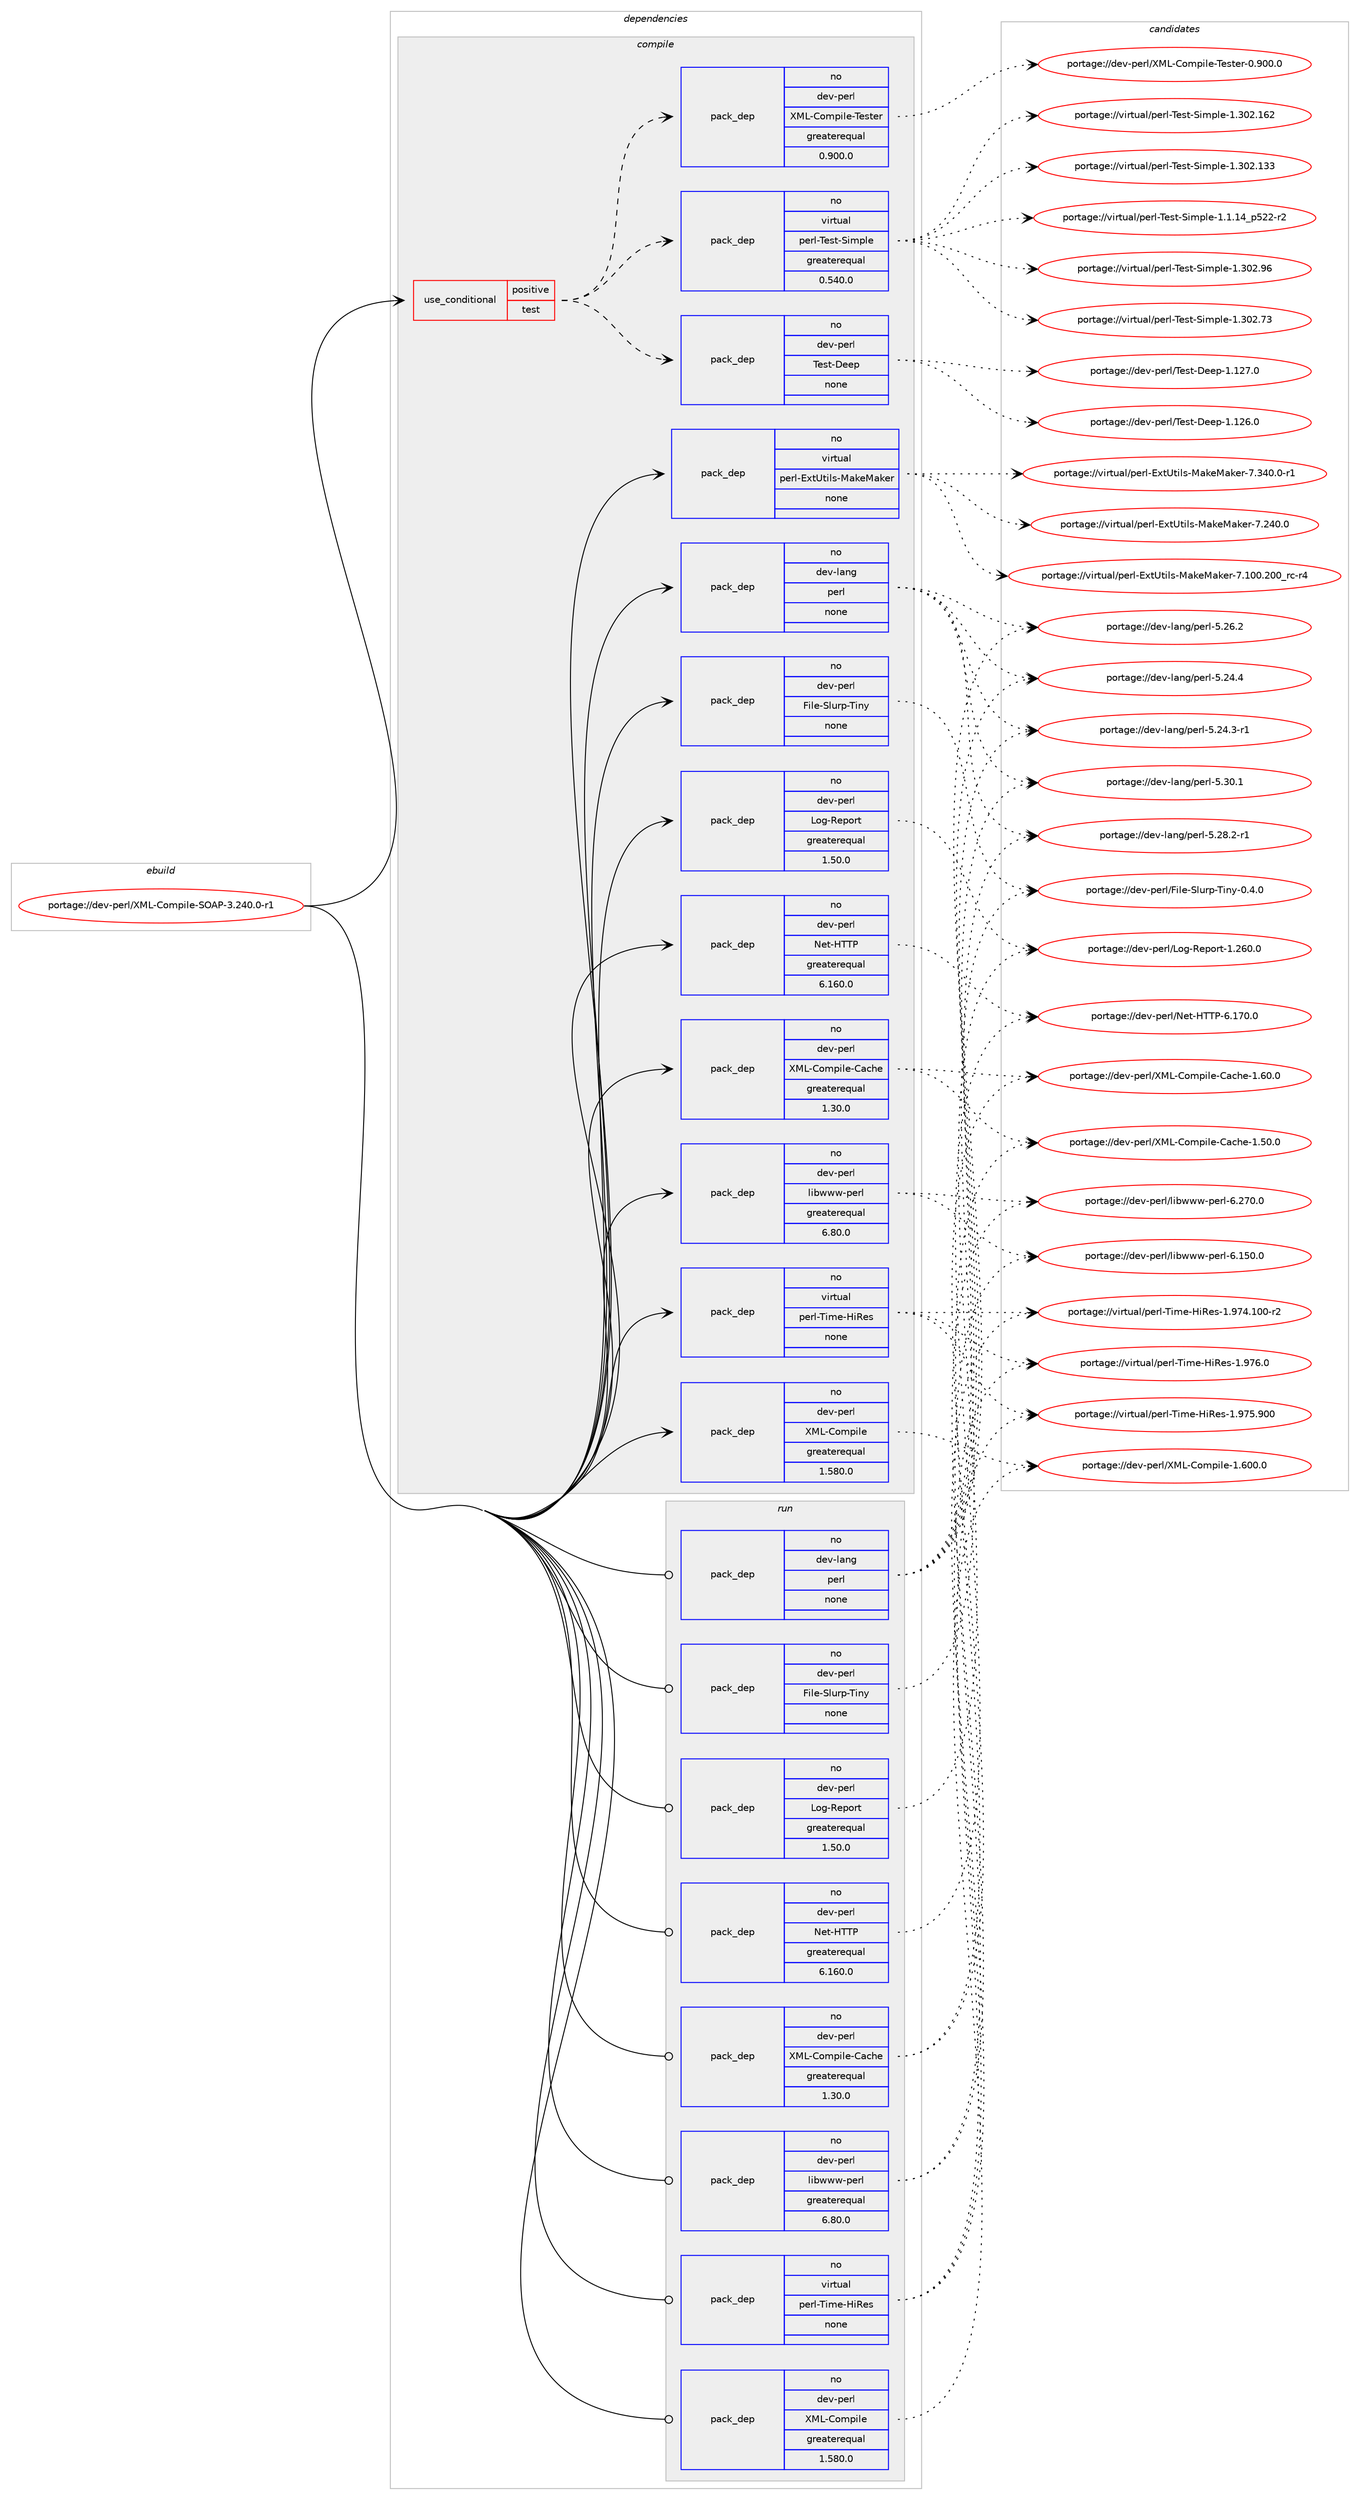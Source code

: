 digraph prolog {

# *************
# Graph options
# *************

newrank=true;
concentrate=true;
compound=true;
graph [rankdir=LR,fontname=Helvetica,fontsize=10,ranksep=1.5];#, ranksep=2.5, nodesep=0.2];
edge  [arrowhead=vee];
node  [fontname=Helvetica,fontsize=10];

# **********
# The ebuild
# **********

subgraph cluster_leftcol {
color=gray;
rank=same;
label=<<i>ebuild</i>>;
id [label="portage://dev-perl/XML-Compile-SOAP-3.240.0-r1", color=red, width=4, href="../dev-perl/XML-Compile-SOAP-3.240.0-r1.svg"];
}

# ****************
# The dependencies
# ****************

subgraph cluster_midcol {
color=gray;
label=<<i>dependencies</i>>;
subgraph cluster_compile {
fillcolor="#eeeeee";
style=filled;
label=<<i>compile</i>>;
subgraph cond121213 {
dependency479353 [label=<<TABLE BORDER="0" CELLBORDER="1" CELLSPACING="0" CELLPADDING="4"><TR><TD ROWSPAN="3" CELLPADDING="10">use_conditional</TD></TR><TR><TD>positive</TD></TR><TR><TD>test</TD></TR></TABLE>>, shape=none, color=red];
subgraph pack353084 {
dependency479354 [label=<<TABLE BORDER="0" CELLBORDER="1" CELLSPACING="0" CELLPADDING="4" WIDTH="220"><TR><TD ROWSPAN="6" CELLPADDING="30">pack_dep</TD></TR><TR><TD WIDTH="110">no</TD></TR><TR><TD>dev-perl</TD></TR><TR><TD>Test-Deep</TD></TR><TR><TD>none</TD></TR><TR><TD></TD></TR></TABLE>>, shape=none, color=blue];
}
dependency479353:e -> dependency479354:w [weight=20,style="dashed",arrowhead="vee"];
subgraph pack353085 {
dependency479355 [label=<<TABLE BORDER="0" CELLBORDER="1" CELLSPACING="0" CELLPADDING="4" WIDTH="220"><TR><TD ROWSPAN="6" CELLPADDING="30">pack_dep</TD></TR><TR><TD WIDTH="110">no</TD></TR><TR><TD>virtual</TD></TR><TR><TD>perl-Test-Simple</TD></TR><TR><TD>greaterequal</TD></TR><TR><TD>0.540.0</TD></TR></TABLE>>, shape=none, color=blue];
}
dependency479353:e -> dependency479355:w [weight=20,style="dashed",arrowhead="vee"];
subgraph pack353086 {
dependency479356 [label=<<TABLE BORDER="0" CELLBORDER="1" CELLSPACING="0" CELLPADDING="4" WIDTH="220"><TR><TD ROWSPAN="6" CELLPADDING="30">pack_dep</TD></TR><TR><TD WIDTH="110">no</TD></TR><TR><TD>dev-perl</TD></TR><TR><TD>XML-Compile-Tester</TD></TR><TR><TD>greaterequal</TD></TR><TR><TD>0.900.0</TD></TR></TABLE>>, shape=none, color=blue];
}
dependency479353:e -> dependency479356:w [weight=20,style="dashed",arrowhead="vee"];
}
id:e -> dependency479353:w [weight=20,style="solid",arrowhead="vee"];
subgraph pack353087 {
dependency479357 [label=<<TABLE BORDER="0" CELLBORDER="1" CELLSPACING="0" CELLPADDING="4" WIDTH="220"><TR><TD ROWSPAN="6" CELLPADDING="30">pack_dep</TD></TR><TR><TD WIDTH="110">no</TD></TR><TR><TD>dev-lang</TD></TR><TR><TD>perl</TD></TR><TR><TD>none</TD></TR><TR><TD></TD></TR></TABLE>>, shape=none, color=blue];
}
id:e -> dependency479357:w [weight=20,style="solid",arrowhead="vee"];
subgraph pack353088 {
dependency479358 [label=<<TABLE BORDER="0" CELLBORDER="1" CELLSPACING="0" CELLPADDING="4" WIDTH="220"><TR><TD ROWSPAN="6" CELLPADDING="30">pack_dep</TD></TR><TR><TD WIDTH="110">no</TD></TR><TR><TD>dev-perl</TD></TR><TR><TD>File-Slurp-Tiny</TD></TR><TR><TD>none</TD></TR><TR><TD></TD></TR></TABLE>>, shape=none, color=blue];
}
id:e -> dependency479358:w [weight=20,style="solid",arrowhead="vee"];
subgraph pack353089 {
dependency479359 [label=<<TABLE BORDER="0" CELLBORDER="1" CELLSPACING="0" CELLPADDING="4" WIDTH="220"><TR><TD ROWSPAN="6" CELLPADDING="30">pack_dep</TD></TR><TR><TD WIDTH="110">no</TD></TR><TR><TD>dev-perl</TD></TR><TR><TD>Log-Report</TD></TR><TR><TD>greaterequal</TD></TR><TR><TD>1.50.0</TD></TR></TABLE>>, shape=none, color=blue];
}
id:e -> dependency479359:w [weight=20,style="solid",arrowhead="vee"];
subgraph pack353090 {
dependency479360 [label=<<TABLE BORDER="0" CELLBORDER="1" CELLSPACING="0" CELLPADDING="4" WIDTH="220"><TR><TD ROWSPAN="6" CELLPADDING="30">pack_dep</TD></TR><TR><TD WIDTH="110">no</TD></TR><TR><TD>dev-perl</TD></TR><TR><TD>Net-HTTP</TD></TR><TR><TD>greaterequal</TD></TR><TR><TD>6.160.0</TD></TR></TABLE>>, shape=none, color=blue];
}
id:e -> dependency479360:w [weight=20,style="solid",arrowhead="vee"];
subgraph pack353091 {
dependency479361 [label=<<TABLE BORDER="0" CELLBORDER="1" CELLSPACING="0" CELLPADDING="4" WIDTH="220"><TR><TD ROWSPAN="6" CELLPADDING="30">pack_dep</TD></TR><TR><TD WIDTH="110">no</TD></TR><TR><TD>dev-perl</TD></TR><TR><TD>XML-Compile</TD></TR><TR><TD>greaterequal</TD></TR><TR><TD>1.580.0</TD></TR></TABLE>>, shape=none, color=blue];
}
id:e -> dependency479361:w [weight=20,style="solid",arrowhead="vee"];
subgraph pack353092 {
dependency479362 [label=<<TABLE BORDER="0" CELLBORDER="1" CELLSPACING="0" CELLPADDING="4" WIDTH="220"><TR><TD ROWSPAN="6" CELLPADDING="30">pack_dep</TD></TR><TR><TD WIDTH="110">no</TD></TR><TR><TD>dev-perl</TD></TR><TR><TD>XML-Compile-Cache</TD></TR><TR><TD>greaterequal</TD></TR><TR><TD>1.30.0</TD></TR></TABLE>>, shape=none, color=blue];
}
id:e -> dependency479362:w [weight=20,style="solid",arrowhead="vee"];
subgraph pack353093 {
dependency479363 [label=<<TABLE BORDER="0" CELLBORDER="1" CELLSPACING="0" CELLPADDING="4" WIDTH="220"><TR><TD ROWSPAN="6" CELLPADDING="30">pack_dep</TD></TR><TR><TD WIDTH="110">no</TD></TR><TR><TD>dev-perl</TD></TR><TR><TD>libwww-perl</TD></TR><TR><TD>greaterequal</TD></TR><TR><TD>6.80.0</TD></TR></TABLE>>, shape=none, color=blue];
}
id:e -> dependency479363:w [weight=20,style="solid",arrowhead="vee"];
subgraph pack353094 {
dependency479364 [label=<<TABLE BORDER="0" CELLBORDER="1" CELLSPACING="0" CELLPADDING="4" WIDTH="220"><TR><TD ROWSPAN="6" CELLPADDING="30">pack_dep</TD></TR><TR><TD WIDTH="110">no</TD></TR><TR><TD>virtual</TD></TR><TR><TD>perl-ExtUtils-MakeMaker</TD></TR><TR><TD>none</TD></TR><TR><TD></TD></TR></TABLE>>, shape=none, color=blue];
}
id:e -> dependency479364:w [weight=20,style="solid",arrowhead="vee"];
subgraph pack353095 {
dependency479365 [label=<<TABLE BORDER="0" CELLBORDER="1" CELLSPACING="0" CELLPADDING="4" WIDTH="220"><TR><TD ROWSPAN="6" CELLPADDING="30">pack_dep</TD></TR><TR><TD WIDTH="110">no</TD></TR><TR><TD>virtual</TD></TR><TR><TD>perl-Time-HiRes</TD></TR><TR><TD>none</TD></TR><TR><TD></TD></TR></TABLE>>, shape=none, color=blue];
}
id:e -> dependency479365:w [weight=20,style="solid",arrowhead="vee"];
}
subgraph cluster_compileandrun {
fillcolor="#eeeeee";
style=filled;
label=<<i>compile and run</i>>;
}
subgraph cluster_run {
fillcolor="#eeeeee";
style=filled;
label=<<i>run</i>>;
subgraph pack353096 {
dependency479366 [label=<<TABLE BORDER="0" CELLBORDER="1" CELLSPACING="0" CELLPADDING="4" WIDTH="220"><TR><TD ROWSPAN="6" CELLPADDING="30">pack_dep</TD></TR><TR><TD WIDTH="110">no</TD></TR><TR><TD>dev-lang</TD></TR><TR><TD>perl</TD></TR><TR><TD>none</TD></TR><TR><TD></TD></TR></TABLE>>, shape=none, color=blue];
}
id:e -> dependency479366:w [weight=20,style="solid",arrowhead="odot"];
subgraph pack353097 {
dependency479367 [label=<<TABLE BORDER="0" CELLBORDER="1" CELLSPACING="0" CELLPADDING="4" WIDTH="220"><TR><TD ROWSPAN="6" CELLPADDING="30">pack_dep</TD></TR><TR><TD WIDTH="110">no</TD></TR><TR><TD>dev-perl</TD></TR><TR><TD>File-Slurp-Tiny</TD></TR><TR><TD>none</TD></TR><TR><TD></TD></TR></TABLE>>, shape=none, color=blue];
}
id:e -> dependency479367:w [weight=20,style="solid",arrowhead="odot"];
subgraph pack353098 {
dependency479368 [label=<<TABLE BORDER="0" CELLBORDER="1" CELLSPACING="0" CELLPADDING="4" WIDTH="220"><TR><TD ROWSPAN="6" CELLPADDING="30">pack_dep</TD></TR><TR><TD WIDTH="110">no</TD></TR><TR><TD>dev-perl</TD></TR><TR><TD>Log-Report</TD></TR><TR><TD>greaterequal</TD></TR><TR><TD>1.50.0</TD></TR></TABLE>>, shape=none, color=blue];
}
id:e -> dependency479368:w [weight=20,style="solid",arrowhead="odot"];
subgraph pack353099 {
dependency479369 [label=<<TABLE BORDER="0" CELLBORDER="1" CELLSPACING="0" CELLPADDING="4" WIDTH="220"><TR><TD ROWSPAN="6" CELLPADDING="30">pack_dep</TD></TR><TR><TD WIDTH="110">no</TD></TR><TR><TD>dev-perl</TD></TR><TR><TD>Net-HTTP</TD></TR><TR><TD>greaterequal</TD></TR><TR><TD>6.160.0</TD></TR></TABLE>>, shape=none, color=blue];
}
id:e -> dependency479369:w [weight=20,style="solid",arrowhead="odot"];
subgraph pack353100 {
dependency479370 [label=<<TABLE BORDER="0" CELLBORDER="1" CELLSPACING="0" CELLPADDING="4" WIDTH="220"><TR><TD ROWSPAN="6" CELLPADDING="30">pack_dep</TD></TR><TR><TD WIDTH="110">no</TD></TR><TR><TD>dev-perl</TD></TR><TR><TD>XML-Compile</TD></TR><TR><TD>greaterequal</TD></TR><TR><TD>1.580.0</TD></TR></TABLE>>, shape=none, color=blue];
}
id:e -> dependency479370:w [weight=20,style="solid",arrowhead="odot"];
subgraph pack353101 {
dependency479371 [label=<<TABLE BORDER="0" CELLBORDER="1" CELLSPACING="0" CELLPADDING="4" WIDTH="220"><TR><TD ROWSPAN="6" CELLPADDING="30">pack_dep</TD></TR><TR><TD WIDTH="110">no</TD></TR><TR><TD>dev-perl</TD></TR><TR><TD>XML-Compile-Cache</TD></TR><TR><TD>greaterequal</TD></TR><TR><TD>1.30.0</TD></TR></TABLE>>, shape=none, color=blue];
}
id:e -> dependency479371:w [weight=20,style="solid",arrowhead="odot"];
subgraph pack353102 {
dependency479372 [label=<<TABLE BORDER="0" CELLBORDER="1" CELLSPACING="0" CELLPADDING="4" WIDTH="220"><TR><TD ROWSPAN="6" CELLPADDING="30">pack_dep</TD></TR><TR><TD WIDTH="110">no</TD></TR><TR><TD>dev-perl</TD></TR><TR><TD>libwww-perl</TD></TR><TR><TD>greaterequal</TD></TR><TR><TD>6.80.0</TD></TR></TABLE>>, shape=none, color=blue];
}
id:e -> dependency479372:w [weight=20,style="solid",arrowhead="odot"];
subgraph pack353103 {
dependency479373 [label=<<TABLE BORDER="0" CELLBORDER="1" CELLSPACING="0" CELLPADDING="4" WIDTH="220"><TR><TD ROWSPAN="6" CELLPADDING="30">pack_dep</TD></TR><TR><TD WIDTH="110">no</TD></TR><TR><TD>virtual</TD></TR><TR><TD>perl-Time-HiRes</TD></TR><TR><TD>none</TD></TR><TR><TD></TD></TR></TABLE>>, shape=none, color=blue];
}
id:e -> dependency479373:w [weight=20,style="solid",arrowhead="odot"];
}
}

# **************
# The candidates
# **************

subgraph cluster_choices {
rank=same;
color=gray;
label=<<i>candidates</i>>;

subgraph choice353084 {
color=black;
nodesep=1;
choice10010111845112101114108478410111511645681011011124549464950554648 [label="portage://dev-perl/Test-Deep-1.127.0", color=red, width=4,href="../dev-perl/Test-Deep-1.127.0.svg"];
choice10010111845112101114108478410111511645681011011124549464950544648 [label="portage://dev-perl/Test-Deep-1.126.0", color=red, width=4,href="../dev-perl/Test-Deep-1.126.0.svg"];
dependency479354:e -> choice10010111845112101114108478410111511645681011011124549464950554648:w [style=dotted,weight="100"];
dependency479354:e -> choice10010111845112101114108478410111511645681011011124549464950544648:w [style=dotted,weight="100"];
}
subgraph choice353085 {
color=black;
nodesep=1;
choice118105114116117971084711210111410845841011151164583105109112108101454946514850465754 [label="portage://virtual/perl-Test-Simple-1.302.96", color=red, width=4,href="../virtual/perl-Test-Simple-1.302.96.svg"];
choice118105114116117971084711210111410845841011151164583105109112108101454946514850465551 [label="portage://virtual/perl-Test-Simple-1.302.73", color=red, width=4,href="../virtual/perl-Test-Simple-1.302.73.svg"];
choice11810511411611797108471121011141084584101115116458310510911210810145494651485046495450 [label="portage://virtual/perl-Test-Simple-1.302.162", color=red, width=4,href="../virtual/perl-Test-Simple-1.302.162.svg"];
choice11810511411611797108471121011141084584101115116458310510911210810145494651485046495151 [label="portage://virtual/perl-Test-Simple-1.302.133", color=red, width=4,href="../virtual/perl-Test-Simple-1.302.133.svg"];
choice11810511411611797108471121011141084584101115116458310510911210810145494649464952951125350504511450 [label="portage://virtual/perl-Test-Simple-1.1.14_p522-r2", color=red, width=4,href="../virtual/perl-Test-Simple-1.1.14_p522-r2.svg"];
dependency479355:e -> choice118105114116117971084711210111410845841011151164583105109112108101454946514850465754:w [style=dotted,weight="100"];
dependency479355:e -> choice118105114116117971084711210111410845841011151164583105109112108101454946514850465551:w [style=dotted,weight="100"];
dependency479355:e -> choice11810511411611797108471121011141084584101115116458310510911210810145494651485046495450:w [style=dotted,weight="100"];
dependency479355:e -> choice11810511411611797108471121011141084584101115116458310510911210810145494651485046495151:w [style=dotted,weight="100"];
dependency479355:e -> choice11810511411611797108471121011141084584101115116458310510911210810145494649464952951125350504511450:w [style=dotted,weight="100"];
}
subgraph choice353086 {
color=black;
nodesep=1;
choice1001011184511210111410847887776456711110911210510810145841011151161011144548465748484648 [label="portage://dev-perl/XML-Compile-Tester-0.900.0", color=red, width=4,href="../dev-perl/XML-Compile-Tester-0.900.0.svg"];
dependency479356:e -> choice1001011184511210111410847887776456711110911210510810145841011151161011144548465748484648:w [style=dotted,weight="100"];
}
subgraph choice353087 {
color=black;
nodesep=1;
choice10010111845108971101034711210111410845534651484649 [label="portage://dev-lang/perl-5.30.1", color=red, width=4,href="../dev-lang/perl-5.30.1.svg"];
choice100101118451089711010347112101114108455346505646504511449 [label="portage://dev-lang/perl-5.28.2-r1", color=red, width=4,href="../dev-lang/perl-5.28.2-r1.svg"];
choice10010111845108971101034711210111410845534650544650 [label="portage://dev-lang/perl-5.26.2", color=red, width=4,href="../dev-lang/perl-5.26.2.svg"];
choice10010111845108971101034711210111410845534650524652 [label="portage://dev-lang/perl-5.24.4", color=red, width=4,href="../dev-lang/perl-5.24.4.svg"];
choice100101118451089711010347112101114108455346505246514511449 [label="portage://dev-lang/perl-5.24.3-r1", color=red, width=4,href="../dev-lang/perl-5.24.3-r1.svg"];
dependency479357:e -> choice10010111845108971101034711210111410845534651484649:w [style=dotted,weight="100"];
dependency479357:e -> choice100101118451089711010347112101114108455346505646504511449:w [style=dotted,weight="100"];
dependency479357:e -> choice10010111845108971101034711210111410845534650544650:w [style=dotted,weight="100"];
dependency479357:e -> choice10010111845108971101034711210111410845534650524652:w [style=dotted,weight="100"];
dependency479357:e -> choice100101118451089711010347112101114108455346505246514511449:w [style=dotted,weight="100"];
}
subgraph choice353088 {
color=black;
nodesep=1;
choice10010111845112101114108477010510810145831081171141124584105110121454846524648 [label="portage://dev-perl/File-Slurp-Tiny-0.4.0", color=red, width=4,href="../dev-perl/File-Slurp-Tiny-0.4.0.svg"];
dependency479358:e -> choice10010111845112101114108477010510810145831081171141124584105110121454846524648:w [style=dotted,weight="100"];
}
subgraph choice353089 {
color=black;
nodesep=1;
choice10010111845112101114108477611110345821011121111141164549465054484648 [label="portage://dev-perl/Log-Report-1.260.0", color=red, width=4,href="../dev-perl/Log-Report-1.260.0.svg"];
dependency479359:e -> choice10010111845112101114108477611110345821011121111141164549465054484648:w [style=dotted,weight="100"];
}
subgraph choice353090 {
color=black;
nodesep=1;
choice10010111845112101114108477810111645728484804554464955484648 [label="portage://dev-perl/Net-HTTP-6.170.0", color=red, width=4,href="../dev-perl/Net-HTTP-6.170.0.svg"];
dependency479360:e -> choice10010111845112101114108477810111645728484804554464955484648:w [style=dotted,weight="100"];
}
subgraph choice353091 {
color=black;
nodesep=1;
choice100101118451121011141084788777645671111091121051081014549465448484648 [label="portage://dev-perl/XML-Compile-1.600.0", color=red, width=4,href="../dev-perl/XML-Compile-1.600.0.svg"];
dependency479361:e -> choice100101118451121011141084788777645671111091121051081014549465448484648:w [style=dotted,weight="100"];
}
subgraph choice353092 {
color=black;
nodesep=1;
choice100101118451121011141084788777645671111091121051081014567979910410145494654484648 [label="portage://dev-perl/XML-Compile-Cache-1.60.0", color=red, width=4,href="../dev-perl/XML-Compile-Cache-1.60.0.svg"];
choice100101118451121011141084788777645671111091121051081014567979910410145494653484648 [label="portage://dev-perl/XML-Compile-Cache-1.50.0", color=red, width=4,href="../dev-perl/XML-Compile-Cache-1.50.0.svg"];
dependency479362:e -> choice100101118451121011141084788777645671111091121051081014567979910410145494654484648:w [style=dotted,weight="100"];
dependency479362:e -> choice100101118451121011141084788777645671111091121051081014567979910410145494653484648:w [style=dotted,weight="100"];
}
subgraph choice353093 {
color=black;
nodesep=1;
choice100101118451121011141084710810598119119119451121011141084554465055484648 [label="portage://dev-perl/libwww-perl-6.270.0", color=red, width=4,href="../dev-perl/libwww-perl-6.270.0.svg"];
choice100101118451121011141084710810598119119119451121011141084554464953484648 [label="portage://dev-perl/libwww-perl-6.150.0", color=red, width=4,href="../dev-perl/libwww-perl-6.150.0.svg"];
dependency479363:e -> choice100101118451121011141084710810598119119119451121011141084554465055484648:w [style=dotted,weight="100"];
dependency479363:e -> choice100101118451121011141084710810598119119119451121011141084554464953484648:w [style=dotted,weight="100"];
}
subgraph choice353094 {
color=black;
nodesep=1;
choice1181051141161179710847112101114108456912011685116105108115457797107101779710710111445554651524846484511449 [label="portage://virtual/perl-ExtUtils-MakeMaker-7.340.0-r1", color=red, width=4,href="../virtual/perl-ExtUtils-MakeMaker-7.340.0-r1.svg"];
choice118105114116117971084711210111410845691201168511610510811545779710710177971071011144555465052484648 [label="portage://virtual/perl-ExtUtils-MakeMaker-7.240.0", color=red, width=4,href="../virtual/perl-ExtUtils-MakeMaker-7.240.0.svg"];
choice118105114116117971084711210111410845691201168511610510811545779710710177971071011144555464948484650484895114994511452 [label="portage://virtual/perl-ExtUtils-MakeMaker-7.100.200_rc-r4", color=red, width=4,href="../virtual/perl-ExtUtils-MakeMaker-7.100.200_rc-r4.svg"];
dependency479364:e -> choice1181051141161179710847112101114108456912011685116105108115457797107101779710710111445554651524846484511449:w [style=dotted,weight="100"];
dependency479364:e -> choice118105114116117971084711210111410845691201168511610510811545779710710177971071011144555465052484648:w [style=dotted,weight="100"];
dependency479364:e -> choice118105114116117971084711210111410845691201168511610510811545779710710177971071011144555464948484650484895114994511452:w [style=dotted,weight="100"];
}
subgraph choice353095 {
color=black;
nodesep=1;
choice118105114116117971084711210111410845841051091014572105821011154549465755544648 [label="portage://virtual/perl-Time-HiRes-1.976.0", color=red, width=4,href="../virtual/perl-Time-HiRes-1.976.0.svg"];
choice1181051141161179710847112101114108458410510910145721058210111545494657555346574848 [label="portage://virtual/perl-Time-HiRes-1.975.900", color=red, width=4,href="../virtual/perl-Time-HiRes-1.975.900.svg"];
choice11810511411611797108471121011141084584105109101457210582101115454946575552464948484511450 [label="portage://virtual/perl-Time-HiRes-1.974.100-r2", color=red, width=4,href="../virtual/perl-Time-HiRes-1.974.100-r2.svg"];
dependency479365:e -> choice118105114116117971084711210111410845841051091014572105821011154549465755544648:w [style=dotted,weight="100"];
dependency479365:e -> choice1181051141161179710847112101114108458410510910145721058210111545494657555346574848:w [style=dotted,weight="100"];
dependency479365:e -> choice11810511411611797108471121011141084584105109101457210582101115454946575552464948484511450:w [style=dotted,weight="100"];
}
subgraph choice353096 {
color=black;
nodesep=1;
choice10010111845108971101034711210111410845534651484649 [label="portage://dev-lang/perl-5.30.1", color=red, width=4,href="../dev-lang/perl-5.30.1.svg"];
choice100101118451089711010347112101114108455346505646504511449 [label="portage://dev-lang/perl-5.28.2-r1", color=red, width=4,href="../dev-lang/perl-5.28.2-r1.svg"];
choice10010111845108971101034711210111410845534650544650 [label="portage://dev-lang/perl-5.26.2", color=red, width=4,href="../dev-lang/perl-5.26.2.svg"];
choice10010111845108971101034711210111410845534650524652 [label="portage://dev-lang/perl-5.24.4", color=red, width=4,href="../dev-lang/perl-5.24.4.svg"];
choice100101118451089711010347112101114108455346505246514511449 [label="portage://dev-lang/perl-5.24.3-r1", color=red, width=4,href="../dev-lang/perl-5.24.3-r1.svg"];
dependency479366:e -> choice10010111845108971101034711210111410845534651484649:w [style=dotted,weight="100"];
dependency479366:e -> choice100101118451089711010347112101114108455346505646504511449:w [style=dotted,weight="100"];
dependency479366:e -> choice10010111845108971101034711210111410845534650544650:w [style=dotted,weight="100"];
dependency479366:e -> choice10010111845108971101034711210111410845534650524652:w [style=dotted,weight="100"];
dependency479366:e -> choice100101118451089711010347112101114108455346505246514511449:w [style=dotted,weight="100"];
}
subgraph choice353097 {
color=black;
nodesep=1;
choice10010111845112101114108477010510810145831081171141124584105110121454846524648 [label="portage://dev-perl/File-Slurp-Tiny-0.4.0", color=red, width=4,href="../dev-perl/File-Slurp-Tiny-0.4.0.svg"];
dependency479367:e -> choice10010111845112101114108477010510810145831081171141124584105110121454846524648:w [style=dotted,weight="100"];
}
subgraph choice353098 {
color=black;
nodesep=1;
choice10010111845112101114108477611110345821011121111141164549465054484648 [label="portage://dev-perl/Log-Report-1.260.0", color=red, width=4,href="../dev-perl/Log-Report-1.260.0.svg"];
dependency479368:e -> choice10010111845112101114108477611110345821011121111141164549465054484648:w [style=dotted,weight="100"];
}
subgraph choice353099 {
color=black;
nodesep=1;
choice10010111845112101114108477810111645728484804554464955484648 [label="portage://dev-perl/Net-HTTP-6.170.0", color=red, width=4,href="../dev-perl/Net-HTTP-6.170.0.svg"];
dependency479369:e -> choice10010111845112101114108477810111645728484804554464955484648:w [style=dotted,weight="100"];
}
subgraph choice353100 {
color=black;
nodesep=1;
choice100101118451121011141084788777645671111091121051081014549465448484648 [label="portage://dev-perl/XML-Compile-1.600.0", color=red, width=4,href="../dev-perl/XML-Compile-1.600.0.svg"];
dependency479370:e -> choice100101118451121011141084788777645671111091121051081014549465448484648:w [style=dotted,weight="100"];
}
subgraph choice353101 {
color=black;
nodesep=1;
choice100101118451121011141084788777645671111091121051081014567979910410145494654484648 [label="portage://dev-perl/XML-Compile-Cache-1.60.0", color=red, width=4,href="../dev-perl/XML-Compile-Cache-1.60.0.svg"];
choice100101118451121011141084788777645671111091121051081014567979910410145494653484648 [label="portage://dev-perl/XML-Compile-Cache-1.50.0", color=red, width=4,href="../dev-perl/XML-Compile-Cache-1.50.0.svg"];
dependency479371:e -> choice100101118451121011141084788777645671111091121051081014567979910410145494654484648:w [style=dotted,weight="100"];
dependency479371:e -> choice100101118451121011141084788777645671111091121051081014567979910410145494653484648:w [style=dotted,weight="100"];
}
subgraph choice353102 {
color=black;
nodesep=1;
choice100101118451121011141084710810598119119119451121011141084554465055484648 [label="portage://dev-perl/libwww-perl-6.270.0", color=red, width=4,href="../dev-perl/libwww-perl-6.270.0.svg"];
choice100101118451121011141084710810598119119119451121011141084554464953484648 [label="portage://dev-perl/libwww-perl-6.150.0", color=red, width=4,href="../dev-perl/libwww-perl-6.150.0.svg"];
dependency479372:e -> choice100101118451121011141084710810598119119119451121011141084554465055484648:w [style=dotted,weight="100"];
dependency479372:e -> choice100101118451121011141084710810598119119119451121011141084554464953484648:w [style=dotted,weight="100"];
}
subgraph choice353103 {
color=black;
nodesep=1;
choice118105114116117971084711210111410845841051091014572105821011154549465755544648 [label="portage://virtual/perl-Time-HiRes-1.976.0", color=red, width=4,href="../virtual/perl-Time-HiRes-1.976.0.svg"];
choice1181051141161179710847112101114108458410510910145721058210111545494657555346574848 [label="portage://virtual/perl-Time-HiRes-1.975.900", color=red, width=4,href="../virtual/perl-Time-HiRes-1.975.900.svg"];
choice11810511411611797108471121011141084584105109101457210582101115454946575552464948484511450 [label="portage://virtual/perl-Time-HiRes-1.974.100-r2", color=red, width=4,href="../virtual/perl-Time-HiRes-1.974.100-r2.svg"];
dependency479373:e -> choice118105114116117971084711210111410845841051091014572105821011154549465755544648:w [style=dotted,weight="100"];
dependency479373:e -> choice1181051141161179710847112101114108458410510910145721058210111545494657555346574848:w [style=dotted,weight="100"];
dependency479373:e -> choice11810511411611797108471121011141084584105109101457210582101115454946575552464948484511450:w [style=dotted,weight="100"];
}
}

}
